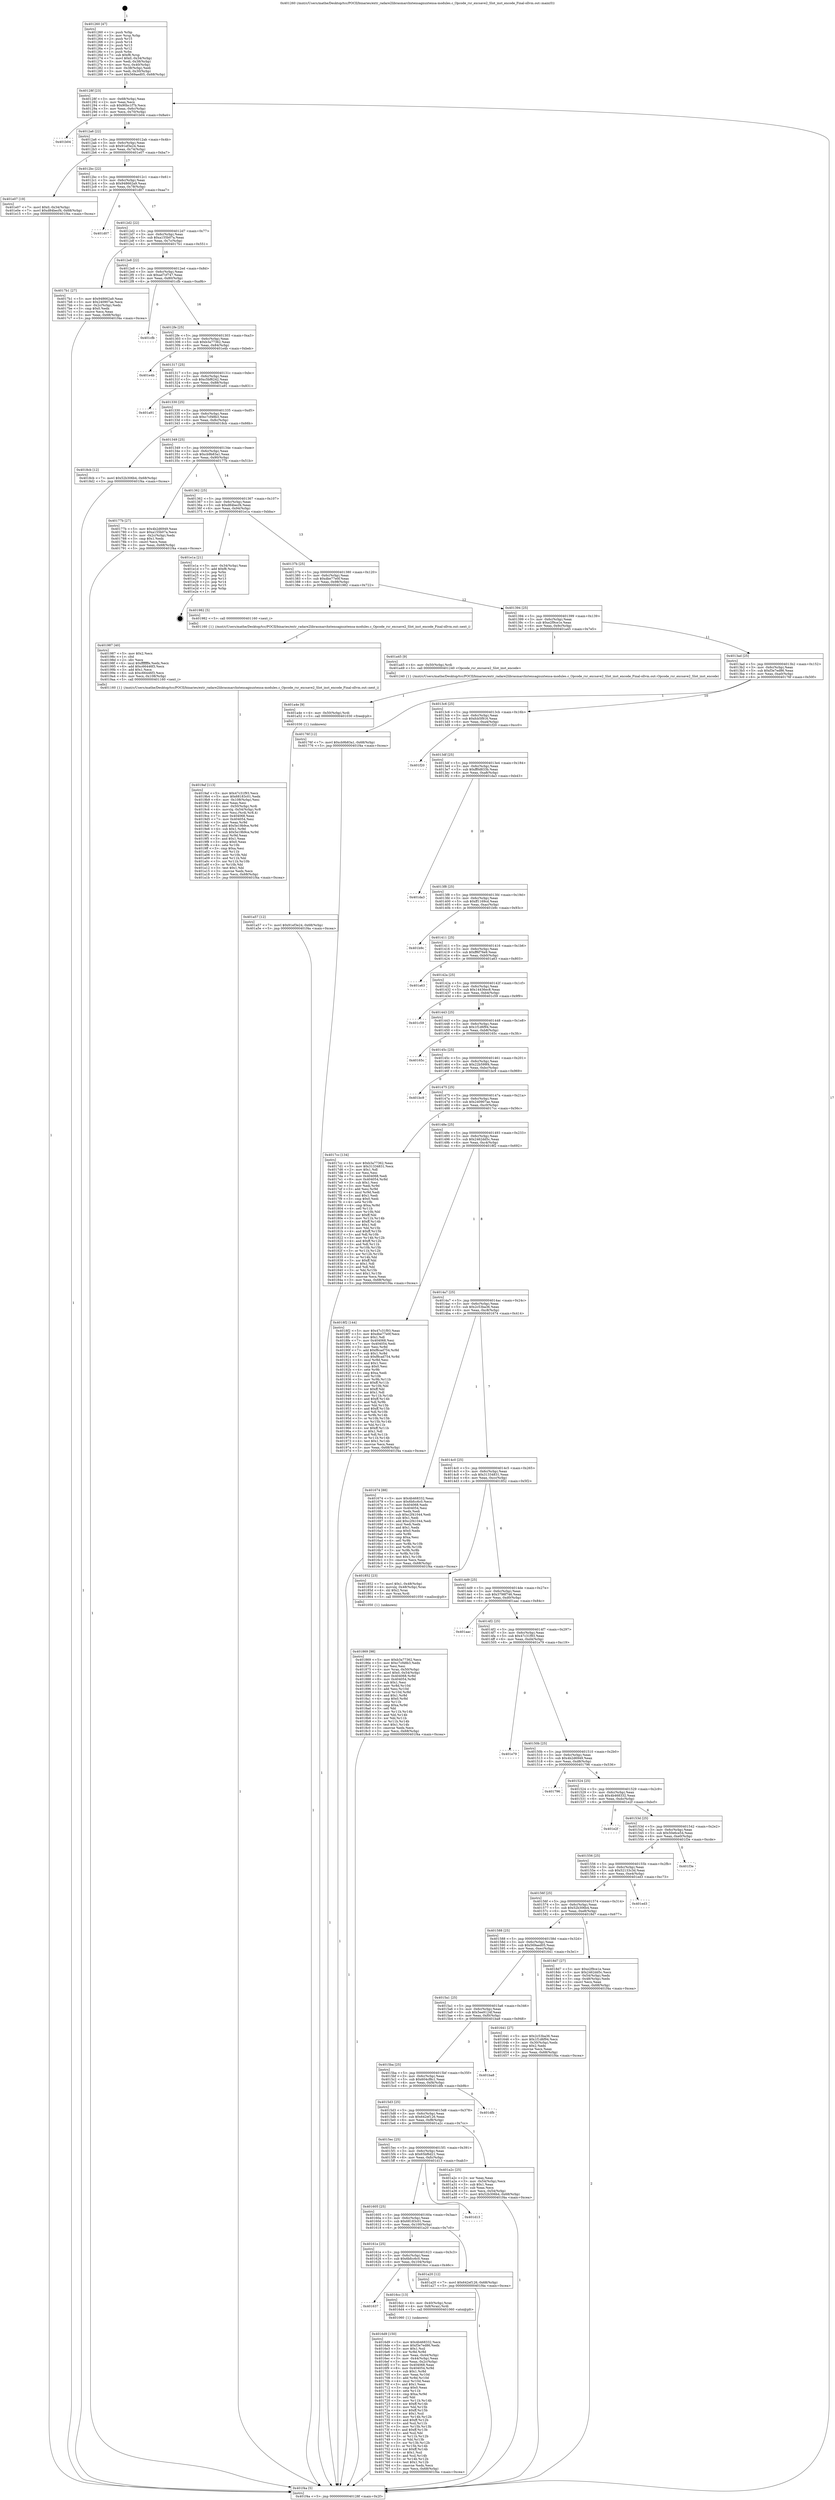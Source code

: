 digraph "0x401260" {
  label = "0x401260 (/mnt/c/Users/mathe/Desktop/tcc/POCII/binaries/extr_radare2librasmarchxtensagnuxtensa-modules.c_Opcode_rsr_excsave2_Slot_inst_encode_Final-ollvm.out::main(0))"
  labelloc = "t"
  node[shape=record]

  Entry [label="",width=0.3,height=0.3,shape=circle,fillcolor=black,style=filled]
  "0x40128f" [label="{
     0x40128f [23]\l
     | [instrs]\l
     &nbsp;&nbsp;0x40128f \<+3\>: mov -0x68(%rbp),%eax\l
     &nbsp;&nbsp;0x401292 \<+2\>: mov %eax,%ecx\l
     &nbsp;&nbsp;0x401294 \<+6\>: sub $0x90bc1f7b,%ecx\l
     &nbsp;&nbsp;0x40129a \<+3\>: mov %eax,-0x6c(%rbp)\l
     &nbsp;&nbsp;0x40129d \<+3\>: mov %ecx,-0x70(%rbp)\l
     &nbsp;&nbsp;0x4012a0 \<+6\>: je 0000000000401b04 \<main+0x8a4\>\l
  }"]
  "0x401b04" [label="{
     0x401b04\l
  }", style=dashed]
  "0x4012a6" [label="{
     0x4012a6 [22]\l
     | [instrs]\l
     &nbsp;&nbsp;0x4012a6 \<+5\>: jmp 00000000004012ab \<main+0x4b\>\l
     &nbsp;&nbsp;0x4012ab \<+3\>: mov -0x6c(%rbp),%eax\l
     &nbsp;&nbsp;0x4012ae \<+5\>: sub $0x91ef3e24,%eax\l
     &nbsp;&nbsp;0x4012b3 \<+3\>: mov %eax,-0x74(%rbp)\l
     &nbsp;&nbsp;0x4012b6 \<+6\>: je 0000000000401e07 \<main+0xba7\>\l
  }"]
  Exit [label="",width=0.3,height=0.3,shape=circle,fillcolor=black,style=filled,peripheries=2]
  "0x401e07" [label="{
     0x401e07 [19]\l
     | [instrs]\l
     &nbsp;&nbsp;0x401e07 \<+7\>: movl $0x0,-0x34(%rbp)\l
     &nbsp;&nbsp;0x401e0e \<+7\>: movl $0xd84becf4,-0x68(%rbp)\l
     &nbsp;&nbsp;0x401e15 \<+5\>: jmp 0000000000401f4a \<main+0xcea\>\l
  }"]
  "0x4012bc" [label="{
     0x4012bc [22]\l
     | [instrs]\l
     &nbsp;&nbsp;0x4012bc \<+5\>: jmp 00000000004012c1 \<main+0x61\>\l
     &nbsp;&nbsp;0x4012c1 \<+3\>: mov -0x6c(%rbp),%eax\l
     &nbsp;&nbsp;0x4012c4 \<+5\>: sub $0x948662a9,%eax\l
     &nbsp;&nbsp;0x4012c9 \<+3\>: mov %eax,-0x78(%rbp)\l
     &nbsp;&nbsp;0x4012cc \<+6\>: je 0000000000401d07 \<main+0xaa7\>\l
  }"]
  "0x401a57" [label="{
     0x401a57 [12]\l
     | [instrs]\l
     &nbsp;&nbsp;0x401a57 \<+7\>: movl $0x91ef3e24,-0x68(%rbp)\l
     &nbsp;&nbsp;0x401a5e \<+5\>: jmp 0000000000401f4a \<main+0xcea\>\l
  }"]
  "0x401d07" [label="{
     0x401d07\l
  }", style=dashed]
  "0x4012d2" [label="{
     0x4012d2 [22]\l
     | [instrs]\l
     &nbsp;&nbsp;0x4012d2 \<+5\>: jmp 00000000004012d7 \<main+0x77\>\l
     &nbsp;&nbsp;0x4012d7 \<+3\>: mov -0x6c(%rbp),%eax\l
     &nbsp;&nbsp;0x4012da \<+5\>: sub $0xa155b07a,%eax\l
     &nbsp;&nbsp;0x4012df \<+3\>: mov %eax,-0x7c(%rbp)\l
     &nbsp;&nbsp;0x4012e2 \<+6\>: je 00000000004017b1 \<main+0x551\>\l
  }"]
  "0x401a4e" [label="{
     0x401a4e [9]\l
     | [instrs]\l
     &nbsp;&nbsp;0x401a4e \<+4\>: mov -0x50(%rbp),%rdi\l
     &nbsp;&nbsp;0x401a52 \<+5\>: call 0000000000401030 \<free@plt\>\l
     | [calls]\l
     &nbsp;&nbsp;0x401030 \{1\} (unknown)\l
  }"]
  "0x4017b1" [label="{
     0x4017b1 [27]\l
     | [instrs]\l
     &nbsp;&nbsp;0x4017b1 \<+5\>: mov $0x948662a9,%eax\l
     &nbsp;&nbsp;0x4017b6 \<+5\>: mov $0x240907ae,%ecx\l
     &nbsp;&nbsp;0x4017bb \<+3\>: mov -0x2c(%rbp),%edx\l
     &nbsp;&nbsp;0x4017be \<+3\>: cmp $0x0,%edx\l
     &nbsp;&nbsp;0x4017c1 \<+3\>: cmove %ecx,%eax\l
     &nbsp;&nbsp;0x4017c4 \<+3\>: mov %eax,-0x68(%rbp)\l
     &nbsp;&nbsp;0x4017c7 \<+5\>: jmp 0000000000401f4a \<main+0xcea\>\l
  }"]
  "0x4012e8" [label="{
     0x4012e8 [22]\l
     | [instrs]\l
     &nbsp;&nbsp;0x4012e8 \<+5\>: jmp 00000000004012ed \<main+0x8d\>\l
     &nbsp;&nbsp;0x4012ed \<+3\>: mov -0x6c(%rbp),%eax\l
     &nbsp;&nbsp;0x4012f0 \<+5\>: sub $0xad7cf747,%eax\l
     &nbsp;&nbsp;0x4012f5 \<+3\>: mov %eax,-0x80(%rbp)\l
     &nbsp;&nbsp;0x4012f8 \<+6\>: je 0000000000401cfb \<main+0xa9b\>\l
  }"]
  "0x4019af" [label="{
     0x4019af [113]\l
     | [instrs]\l
     &nbsp;&nbsp;0x4019af \<+5\>: mov $0x47c31f93,%ecx\l
     &nbsp;&nbsp;0x4019b4 \<+5\>: mov $0x68183c01,%edx\l
     &nbsp;&nbsp;0x4019b9 \<+6\>: mov -0x108(%rbp),%esi\l
     &nbsp;&nbsp;0x4019bf \<+3\>: imul %eax,%esi\l
     &nbsp;&nbsp;0x4019c2 \<+4\>: mov -0x50(%rbp),%rdi\l
     &nbsp;&nbsp;0x4019c6 \<+4\>: movslq -0x54(%rbp),%r8\l
     &nbsp;&nbsp;0x4019ca \<+4\>: mov %esi,(%rdi,%r8,4)\l
     &nbsp;&nbsp;0x4019ce \<+7\>: mov 0x404068,%eax\l
     &nbsp;&nbsp;0x4019d5 \<+7\>: mov 0x404054,%esi\l
     &nbsp;&nbsp;0x4019dc \<+3\>: mov %eax,%r9d\l
     &nbsp;&nbsp;0x4019df \<+7\>: add $0x5e19b9ce,%r9d\l
     &nbsp;&nbsp;0x4019e6 \<+4\>: sub $0x1,%r9d\l
     &nbsp;&nbsp;0x4019ea \<+7\>: sub $0x5e19b9ce,%r9d\l
     &nbsp;&nbsp;0x4019f1 \<+4\>: imul %r9d,%eax\l
     &nbsp;&nbsp;0x4019f5 \<+3\>: and $0x1,%eax\l
     &nbsp;&nbsp;0x4019f8 \<+3\>: cmp $0x0,%eax\l
     &nbsp;&nbsp;0x4019fb \<+4\>: sete %r10b\l
     &nbsp;&nbsp;0x4019ff \<+3\>: cmp $0xa,%esi\l
     &nbsp;&nbsp;0x401a02 \<+4\>: setl %r11b\l
     &nbsp;&nbsp;0x401a06 \<+3\>: mov %r10b,%bl\l
     &nbsp;&nbsp;0x401a09 \<+3\>: and %r11b,%bl\l
     &nbsp;&nbsp;0x401a0c \<+3\>: xor %r11b,%r10b\l
     &nbsp;&nbsp;0x401a0f \<+3\>: or %r10b,%bl\l
     &nbsp;&nbsp;0x401a12 \<+3\>: test $0x1,%bl\l
     &nbsp;&nbsp;0x401a15 \<+3\>: cmovne %edx,%ecx\l
     &nbsp;&nbsp;0x401a18 \<+3\>: mov %ecx,-0x68(%rbp)\l
     &nbsp;&nbsp;0x401a1b \<+5\>: jmp 0000000000401f4a \<main+0xcea\>\l
  }"]
  "0x401cfb" [label="{
     0x401cfb\l
  }", style=dashed]
  "0x4012fe" [label="{
     0x4012fe [25]\l
     | [instrs]\l
     &nbsp;&nbsp;0x4012fe \<+5\>: jmp 0000000000401303 \<main+0xa3\>\l
     &nbsp;&nbsp;0x401303 \<+3\>: mov -0x6c(%rbp),%eax\l
     &nbsp;&nbsp;0x401306 \<+5\>: sub $0xb3a77362,%eax\l
     &nbsp;&nbsp;0x40130b \<+6\>: mov %eax,-0x84(%rbp)\l
     &nbsp;&nbsp;0x401311 \<+6\>: je 0000000000401e4b \<main+0xbeb\>\l
  }"]
  "0x401987" [label="{
     0x401987 [40]\l
     | [instrs]\l
     &nbsp;&nbsp;0x401987 \<+5\>: mov $0x2,%ecx\l
     &nbsp;&nbsp;0x40198c \<+1\>: cltd\l
     &nbsp;&nbsp;0x40198d \<+2\>: idiv %ecx\l
     &nbsp;&nbsp;0x40198f \<+6\>: imul $0xfffffffe,%edx,%ecx\l
     &nbsp;&nbsp;0x401995 \<+6\>: add $0xc66446f3,%ecx\l
     &nbsp;&nbsp;0x40199b \<+3\>: add $0x1,%ecx\l
     &nbsp;&nbsp;0x40199e \<+6\>: sub $0xc66446f3,%ecx\l
     &nbsp;&nbsp;0x4019a4 \<+6\>: mov %ecx,-0x108(%rbp)\l
     &nbsp;&nbsp;0x4019aa \<+5\>: call 0000000000401160 \<next_i\>\l
     | [calls]\l
     &nbsp;&nbsp;0x401160 \{1\} (/mnt/c/Users/mathe/Desktop/tcc/POCII/binaries/extr_radare2librasmarchxtensagnuxtensa-modules.c_Opcode_rsr_excsave2_Slot_inst_encode_Final-ollvm.out::next_i)\l
  }"]
  "0x401e4b" [label="{
     0x401e4b\l
  }", style=dashed]
  "0x401317" [label="{
     0x401317 [25]\l
     | [instrs]\l
     &nbsp;&nbsp;0x401317 \<+5\>: jmp 000000000040131c \<main+0xbc\>\l
     &nbsp;&nbsp;0x40131c \<+3\>: mov -0x6c(%rbp),%eax\l
     &nbsp;&nbsp;0x40131f \<+5\>: sub $0xc5bf6242,%eax\l
     &nbsp;&nbsp;0x401324 \<+6\>: mov %eax,-0x88(%rbp)\l
     &nbsp;&nbsp;0x40132a \<+6\>: je 0000000000401a91 \<main+0x831\>\l
  }"]
  "0x401869" [label="{
     0x401869 [98]\l
     | [instrs]\l
     &nbsp;&nbsp;0x401869 \<+5\>: mov $0xb3a77362,%ecx\l
     &nbsp;&nbsp;0x40186e \<+5\>: mov $0xc7cf48b3,%edx\l
     &nbsp;&nbsp;0x401873 \<+2\>: xor %esi,%esi\l
     &nbsp;&nbsp;0x401875 \<+4\>: mov %rax,-0x50(%rbp)\l
     &nbsp;&nbsp;0x401879 \<+7\>: movl $0x0,-0x54(%rbp)\l
     &nbsp;&nbsp;0x401880 \<+8\>: mov 0x404068,%r8d\l
     &nbsp;&nbsp;0x401888 \<+8\>: mov 0x404054,%r9d\l
     &nbsp;&nbsp;0x401890 \<+3\>: sub $0x1,%esi\l
     &nbsp;&nbsp;0x401893 \<+3\>: mov %r8d,%r10d\l
     &nbsp;&nbsp;0x401896 \<+3\>: add %esi,%r10d\l
     &nbsp;&nbsp;0x401899 \<+4\>: imul %r10d,%r8d\l
     &nbsp;&nbsp;0x40189d \<+4\>: and $0x1,%r8d\l
     &nbsp;&nbsp;0x4018a1 \<+4\>: cmp $0x0,%r8d\l
     &nbsp;&nbsp;0x4018a5 \<+4\>: sete %r11b\l
     &nbsp;&nbsp;0x4018a9 \<+4\>: cmp $0xa,%r9d\l
     &nbsp;&nbsp;0x4018ad \<+3\>: setl %bl\l
     &nbsp;&nbsp;0x4018b0 \<+3\>: mov %r11b,%r14b\l
     &nbsp;&nbsp;0x4018b3 \<+3\>: and %bl,%r14b\l
     &nbsp;&nbsp;0x4018b6 \<+3\>: xor %bl,%r11b\l
     &nbsp;&nbsp;0x4018b9 \<+3\>: or %r11b,%r14b\l
     &nbsp;&nbsp;0x4018bc \<+4\>: test $0x1,%r14b\l
     &nbsp;&nbsp;0x4018c0 \<+3\>: cmovne %edx,%ecx\l
     &nbsp;&nbsp;0x4018c3 \<+3\>: mov %ecx,-0x68(%rbp)\l
     &nbsp;&nbsp;0x4018c6 \<+5\>: jmp 0000000000401f4a \<main+0xcea\>\l
  }"]
  "0x401a91" [label="{
     0x401a91\l
  }", style=dashed]
  "0x401330" [label="{
     0x401330 [25]\l
     | [instrs]\l
     &nbsp;&nbsp;0x401330 \<+5\>: jmp 0000000000401335 \<main+0xd5\>\l
     &nbsp;&nbsp;0x401335 \<+3\>: mov -0x6c(%rbp),%eax\l
     &nbsp;&nbsp;0x401338 \<+5\>: sub $0xc7cf48b3,%eax\l
     &nbsp;&nbsp;0x40133d \<+6\>: mov %eax,-0x8c(%rbp)\l
     &nbsp;&nbsp;0x401343 \<+6\>: je 00000000004018cb \<main+0x66b\>\l
  }"]
  "0x4016d9" [label="{
     0x4016d9 [150]\l
     | [instrs]\l
     &nbsp;&nbsp;0x4016d9 \<+5\>: mov $0x4b468332,%ecx\l
     &nbsp;&nbsp;0x4016de \<+5\>: mov $0xf3e7ed86,%edx\l
     &nbsp;&nbsp;0x4016e3 \<+3\>: mov $0x1,%sil\l
     &nbsp;&nbsp;0x4016e6 \<+3\>: xor %r8d,%r8d\l
     &nbsp;&nbsp;0x4016e9 \<+3\>: mov %eax,-0x44(%rbp)\l
     &nbsp;&nbsp;0x4016ec \<+3\>: mov -0x44(%rbp),%eax\l
     &nbsp;&nbsp;0x4016ef \<+3\>: mov %eax,-0x2c(%rbp)\l
     &nbsp;&nbsp;0x4016f2 \<+7\>: mov 0x404068,%eax\l
     &nbsp;&nbsp;0x4016f9 \<+8\>: mov 0x404054,%r9d\l
     &nbsp;&nbsp;0x401701 \<+4\>: sub $0x1,%r8d\l
     &nbsp;&nbsp;0x401705 \<+3\>: mov %eax,%r10d\l
     &nbsp;&nbsp;0x401708 \<+3\>: add %r8d,%r10d\l
     &nbsp;&nbsp;0x40170b \<+4\>: imul %r10d,%eax\l
     &nbsp;&nbsp;0x40170f \<+3\>: and $0x1,%eax\l
     &nbsp;&nbsp;0x401712 \<+3\>: cmp $0x0,%eax\l
     &nbsp;&nbsp;0x401715 \<+4\>: sete %r11b\l
     &nbsp;&nbsp;0x401719 \<+4\>: cmp $0xa,%r9d\l
     &nbsp;&nbsp;0x40171d \<+3\>: setl %bl\l
     &nbsp;&nbsp;0x401720 \<+3\>: mov %r11b,%r14b\l
     &nbsp;&nbsp;0x401723 \<+4\>: xor $0xff,%r14b\l
     &nbsp;&nbsp;0x401727 \<+3\>: mov %bl,%r15b\l
     &nbsp;&nbsp;0x40172a \<+4\>: xor $0xff,%r15b\l
     &nbsp;&nbsp;0x40172e \<+4\>: xor $0x1,%sil\l
     &nbsp;&nbsp;0x401732 \<+3\>: mov %r14b,%r12b\l
     &nbsp;&nbsp;0x401735 \<+4\>: and $0xff,%r12b\l
     &nbsp;&nbsp;0x401739 \<+3\>: and %sil,%r11b\l
     &nbsp;&nbsp;0x40173c \<+3\>: mov %r15b,%r13b\l
     &nbsp;&nbsp;0x40173f \<+4\>: and $0xff,%r13b\l
     &nbsp;&nbsp;0x401743 \<+3\>: and %sil,%bl\l
     &nbsp;&nbsp;0x401746 \<+3\>: or %r11b,%r12b\l
     &nbsp;&nbsp;0x401749 \<+3\>: or %bl,%r13b\l
     &nbsp;&nbsp;0x40174c \<+3\>: xor %r13b,%r12b\l
     &nbsp;&nbsp;0x40174f \<+3\>: or %r15b,%r14b\l
     &nbsp;&nbsp;0x401752 \<+4\>: xor $0xff,%r14b\l
     &nbsp;&nbsp;0x401756 \<+4\>: or $0x1,%sil\l
     &nbsp;&nbsp;0x40175a \<+3\>: and %sil,%r14b\l
     &nbsp;&nbsp;0x40175d \<+3\>: or %r14b,%r12b\l
     &nbsp;&nbsp;0x401760 \<+4\>: test $0x1,%r12b\l
     &nbsp;&nbsp;0x401764 \<+3\>: cmovne %edx,%ecx\l
     &nbsp;&nbsp;0x401767 \<+3\>: mov %ecx,-0x68(%rbp)\l
     &nbsp;&nbsp;0x40176a \<+5\>: jmp 0000000000401f4a \<main+0xcea\>\l
  }"]
  "0x4018cb" [label="{
     0x4018cb [12]\l
     | [instrs]\l
     &nbsp;&nbsp;0x4018cb \<+7\>: movl $0x52b306b4,-0x68(%rbp)\l
     &nbsp;&nbsp;0x4018d2 \<+5\>: jmp 0000000000401f4a \<main+0xcea\>\l
  }"]
  "0x401349" [label="{
     0x401349 [25]\l
     | [instrs]\l
     &nbsp;&nbsp;0x401349 \<+5\>: jmp 000000000040134e \<main+0xee\>\l
     &nbsp;&nbsp;0x40134e \<+3\>: mov -0x6c(%rbp),%eax\l
     &nbsp;&nbsp;0x401351 \<+5\>: sub $0xcb9b83a1,%eax\l
     &nbsp;&nbsp;0x401356 \<+6\>: mov %eax,-0x90(%rbp)\l
     &nbsp;&nbsp;0x40135c \<+6\>: je 000000000040177b \<main+0x51b\>\l
  }"]
  "0x401637" [label="{
     0x401637\l
  }", style=dashed]
  "0x40177b" [label="{
     0x40177b [27]\l
     | [instrs]\l
     &nbsp;&nbsp;0x40177b \<+5\>: mov $0x4b2d6949,%eax\l
     &nbsp;&nbsp;0x401780 \<+5\>: mov $0xa155b07a,%ecx\l
     &nbsp;&nbsp;0x401785 \<+3\>: mov -0x2c(%rbp),%edx\l
     &nbsp;&nbsp;0x401788 \<+3\>: cmp $0x1,%edx\l
     &nbsp;&nbsp;0x40178b \<+3\>: cmovl %ecx,%eax\l
     &nbsp;&nbsp;0x40178e \<+3\>: mov %eax,-0x68(%rbp)\l
     &nbsp;&nbsp;0x401791 \<+5\>: jmp 0000000000401f4a \<main+0xcea\>\l
  }"]
  "0x401362" [label="{
     0x401362 [25]\l
     | [instrs]\l
     &nbsp;&nbsp;0x401362 \<+5\>: jmp 0000000000401367 \<main+0x107\>\l
     &nbsp;&nbsp;0x401367 \<+3\>: mov -0x6c(%rbp),%eax\l
     &nbsp;&nbsp;0x40136a \<+5\>: sub $0xd84becf4,%eax\l
     &nbsp;&nbsp;0x40136f \<+6\>: mov %eax,-0x94(%rbp)\l
     &nbsp;&nbsp;0x401375 \<+6\>: je 0000000000401e1a \<main+0xbba\>\l
  }"]
  "0x4016cc" [label="{
     0x4016cc [13]\l
     | [instrs]\l
     &nbsp;&nbsp;0x4016cc \<+4\>: mov -0x40(%rbp),%rax\l
     &nbsp;&nbsp;0x4016d0 \<+4\>: mov 0x8(%rax),%rdi\l
     &nbsp;&nbsp;0x4016d4 \<+5\>: call 0000000000401060 \<atoi@plt\>\l
     | [calls]\l
     &nbsp;&nbsp;0x401060 \{1\} (unknown)\l
  }"]
  "0x401e1a" [label="{
     0x401e1a [21]\l
     | [instrs]\l
     &nbsp;&nbsp;0x401e1a \<+3\>: mov -0x34(%rbp),%eax\l
     &nbsp;&nbsp;0x401e1d \<+7\>: add $0xf8,%rsp\l
     &nbsp;&nbsp;0x401e24 \<+1\>: pop %rbx\l
     &nbsp;&nbsp;0x401e25 \<+2\>: pop %r12\l
     &nbsp;&nbsp;0x401e27 \<+2\>: pop %r13\l
     &nbsp;&nbsp;0x401e29 \<+2\>: pop %r14\l
     &nbsp;&nbsp;0x401e2b \<+2\>: pop %r15\l
     &nbsp;&nbsp;0x401e2d \<+1\>: pop %rbp\l
     &nbsp;&nbsp;0x401e2e \<+1\>: ret\l
  }"]
  "0x40137b" [label="{
     0x40137b [25]\l
     | [instrs]\l
     &nbsp;&nbsp;0x40137b \<+5\>: jmp 0000000000401380 \<main+0x120\>\l
     &nbsp;&nbsp;0x401380 \<+3\>: mov -0x6c(%rbp),%eax\l
     &nbsp;&nbsp;0x401383 \<+5\>: sub $0xdbe77e0f,%eax\l
     &nbsp;&nbsp;0x401388 \<+6\>: mov %eax,-0x98(%rbp)\l
     &nbsp;&nbsp;0x40138e \<+6\>: je 0000000000401982 \<main+0x722\>\l
  }"]
  "0x40161e" [label="{
     0x40161e [25]\l
     | [instrs]\l
     &nbsp;&nbsp;0x40161e \<+5\>: jmp 0000000000401623 \<main+0x3c3\>\l
     &nbsp;&nbsp;0x401623 \<+3\>: mov -0x6c(%rbp),%eax\l
     &nbsp;&nbsp;0x401626 \<+5\>: sub $0x6bfcc6c0,%eax\l
     &nbsp;&nbsp;0x40162b \<+6\>: mov %eax,-0x104(%rbp)\l
     &nbsp;&nbsp;0x401631 \<+6\>: je 00000000004016cc \<main+0x46c\>\l
  }"]
  "0x401982" [label="{
     0x401982 [5]\l
     | [instrs]\l
     &nbsp;&nbsp;0x401982 \<+5\>: call 0000000000401160 \<next_i\>\l
     | [calls]\l
     &nbsp;&nbsp;0x401160 \{1\} (/mnt/c/Users/mathe/Desktop/tcc/POCII/binaries/extr_radare2librasmarchxtensagnuxtensa-modules.c_Opcode_rsr_excsave2_Slot_inst_encode_Final-ollvm.out::next_i)\l
  }"]
  "0x401394" [label="{
     0x401394 [25]\l
     | [instrs]\l
     &nbsp;&nbsp;0x401394 \<+5\>: jmp 0000000000401399 \<main+0x139\>\l
     &nbsp;&nbsp;0x401399 \<+3\>: mov -0x6c(%rbp),%eax\l
     &nbsp;&nbsp;0x40139c \<+5\>: sub $0xe2f9ce1e,%eax\l
     &nbsp;&nbsp;0x4013a1 \<+6\>: mov %eax,-0x9c(%rbp)\l
     &nbsp;&nbsp;0x4013a7 \<+6\>: je 0000000000401a45 \<main+0x7e5\>\l
  }"]
  "0x401a20" [label="{
     0x401a20 [12]\l
     | [instrs]\l
     &nbsp;&nbsp;0x401a20 \<+7\>: movl $0x642ef126,-0x68(%rbp)\l
     &nbsp;&nbsp;0x401a27 \<+5\>: jmp 0000000000401f4a \<main+0xcea\>\l
  }"]
  "0x401a45" [label="{
     0x401a45 [9]\l
     | [instrs]\l
     &nbsp;&nbsp;0x401a45 \<+4\>: mov -0x50(%rbp),%rdi\l
     &nbsp;&nbsp;0x401a49 \<+5\>: call 0000000000401240 \<Opcode_rsr_excsave2_Slot_inst_encode\>\l
     | [calls]\l
     &nbsp;&nbsp;0x401240 \{1\} (/mnt/c/Users/mathe/Desktop/tcc/POCII/binaries/extr_radare2librasmarchxtensagnuxtensa-modules.c_Opcode_rsr_excsave2_Slot_inst_encode_Final-ollvm.out::Opcode_rsr_excsave2_Slot_inst_encode)\l
  }"]
  "0x4013ad" [label="{
     0x4013ad [25]\l
     | [instrs]\l
     &nbsp;&nbsp;0x4013ad \<+5\>: jmp 00000000004013b2 \<main+0x152\>\l
     &nbsp;&nbsp;0x4013b2 \<+3\>: mov -0x6c(%rbp),%eax\l
     &nbsp;&nbsp;0x4013b5 \<+5\>: sub $0xf3e7ed86,%eax\l
     &nbsp;&nbsp;0x4013ba \<+6\>: mov %eax,-0xa0(%rbp)\l
     &nbsp;&nbsp;0x4013c0 \<+6\>: je 000000000040176f \<main+0x50f\>\l
  }"]
  "0x401605" [label="{
     0x401605 [25]\l
     | [instrs]\l
     &nbsp;&nbsp;0x401605 \<+5\>: jmp 000000000040160a \<main+0x3aa\>\l
     &nbsp;&nbsp;0x40160a \<+3\>: mov -0x6c(%rbp),%eax\l
     &nbsp;&nbsp;0x40160d \<+5\>: sub $0x68183c01,%eax\l
     &nbsp;&nbsp;0x401612 \<+6\>: mov %eax,-0x100(%rbp)\l
     &nbsp;&nbsp;0x401618 \<+6\>: je 0000000000401a20 \<main+0x7c0\>\l
  }"]
  "0x40176f" [label="{
     0x40176f [12]\l
     | [instrs]\l
     &nbsp;&nbsp;0x40176f \<+7\>: movl $0xcb9b83a1,-0x68(%rbp)\l
     &nbsp;&nbsp;0x401776 \<+5\>: jmp 0000000000401f4a \<main+0xcea\>\l
  }"]
  "0x4013c6" [label="{
     0x4013c6 [25]\l
     | [instrs]\l
     &nbsp;&nbsp;0x4013c6 \<+5\>: jmp 00000000004013cb \<main+0x16b\>\l
     &nbsp;&nbsp;0x4013cb \<+3\>: mov -0x6c(%rbp),%eax\l
     &nbsp;&nbsp;0x4013ce \<+5\>: sub $0xfcb5f916,%eax\l
     &nbsp;&nbsp;0x4013d3 \<+6\>: mov %eax,-0xa4(%rbp)\l
     &nbsp;&nbsp;0x4013d9 \<+6\>: je 0000000000401f20 \<main+0xcc0\>\l
  }"]
  "0x401d13" [label="{
     0x401d13\l
  }", style=dashed]
  "0x401f20" [label="{
     0x401f20\l
  }", style=dashed]
  "0x4013df" [label="{
     0x4013df [25]\l
     | [instrs]\l
     &nbsp;&nbsp;0x4013df \<+5\>: jmp 00000000004013e4 \<main+0x184\>\l
     &nbsp;&nbsp;0x4013e4 \<+3\>: mov -0x6c(%rbp),%eax\l
     &nbsp;&nbsp;0x4013e7 \<+5\>: sub $0xff0d833b,%eax\l
     &nbsp;&nbsp;0x4013ec \<+6\>: mov %eax,-0xa8(%rbp)\l
     &nbsp;&nbsp;0x4013f2 \<+6\>: je 0000000000401da3 \<main+0xb43\>\l
  }"]
  "0x4015ec" [label="{
     0x4015ec [25]\l
     | [instrs]\l
     &nbsp;&nbsp;0x4015ec \<+5\>: jmp 00000000004015f1 \<main+0x391\>\l
     &nbsp;&nbsp;0x4015f1 \<+3\>: mov -0x6c(%rbp),%eax\l
     &nbsp;&nbsp;0x4015f4 \<+5\>: sub $0x65bf6d21,%eax\l
     &nbsp;&nbsp;0x4015f9 \<+6\>: mov %eax,-0xfc(%rbp)\l
     &nbsp;&nbsp;0x4015ff \<+6\>: je 0000000000401d13 \<main+0xab3\>\l
  }"]
  "0x401da3" [label="{
     0x401da3\l
  }", style=dashed]
  "0x4013f8" [label="{
     0x4013f8 [25]\l
     | [instrs]\l
     &nbsp;&nbsp;0x4013f8 \<+5\>: jmp 00000000004013fd \<main+0x19d\>\l
     &nbsp;&nbsp;0x4013fd \<+3\>: mov -0x6c(%rbp),%eax\l
     &nbsp;&nbsp;0x401400 \<+5\>: sub $0xff1169cd,%eax\l
     &nbsp;&nbsp;0x401405 \<+6\>: mov %eax,-0xac(%rbp)\l
     &nbsp;&nbsp;0x40140b \<+6\>: je 0000000000401b9c \<main+0x93c\>\l
  }"]
  "0x401a2c" [label="{
     0x401a2c [25]\l
     | [instrs]\l
     &nbsp;&nbsp;0x401a2c \<+2\>: xor %eax,%eax\l
     &nbsp;&nbsp;0x401a2e \<+3\>: mov -0x54(%rbp),%ecx\l
     &nbsp;&nbsp;0x401a31 \<+3\>: sub $0x1,%eax\l
     &nbsp;&nbsp;0x401a34 \<+2\>: sub %eax,%ecx\l
     &nbsp;&nbsp;0x401a36 \<+3\>: mov %ecx,-0x54(%rbp)\l
     &nbsp;&nbsp;0x401a39 \<+7\>: movl $0x52b306b4,-0x68(%rbp)\l
     &nbsp;&nbsp;0x401a40 \<+5\>: jmp 0000000000401f4a \<main+0xcea\>\l
  }"]
  "0x401b9c" [label="{
     0x401b9c\l
  }", style=dashed]
  "0x401411" [label="{
     0x401411 [25]\l
     | [instrs]\l
     &nbsp;&nbsp;0x401411 \<+5\>: jmp 0000000000401416 \<main+0x1b6\>\l
     &nbsp;&nbsp;0x401416 \<+3\>: mov -0x6c(%rbp),%eax\l
     &nbsp;&nbsp;0x401419 \<+5\>: sub $0xff6f76e9,%eax\l
     &nbsp;&nbsp;0x40141e \<+6\>: mov %eax,-0xb0(%rbp)\l
     &nbsp;&nbsp;0x401424 \<+6\>: je 0000000000401a63 \<main+0x803\>\l
  }"]
  "0x4015d3" [label="{
     0x4015d3 [25]\l
     | [instrs]\l
     &nbsp;&nbsp;0x4015d3 \<+5\>: jmp 00000000004015d8 \<main+0x378\>\l
     &nbsp;&nbsp;0x4015d8 \<+3\>: mov -0x6c(%rbp),%eax\l
     &nbsp;&nbsp;0x4015db \<+5\>: sub $0x642ef126,%eax\l
     &nbsp;&nbsp;0x4015e0 \<+6\>: mov %eax,-0xf8(%rbp)\l
     &nbsp;&nbsp;0x4015e6 \<+6\>: je 0000000000401a2c \<main+0x7cc\>\l
  }"]
  "0x401a63" [label="{
     0x401a63\l
  }", style=dashed]
  "0x40142a" [label="{
     0x40142a [25]\l
     | [instrs]\l
     &nbsp;&nbsp;0x40142a \<+5\>: jmp 000000000040142f \<main+0x1cf\>\l
     &nbsp;&nbsp;0x40142f \<+3\>: mov -0x6c(%rbp),%eax\l
     &nbsp;&nbsp;0x401432 \<+5\>: sub $0x14436ec8,%eax\l
     &nbsp;&nbsp;0x401437 \<+6\>: mov %eax,-0xb4(%rbp)\l
     &nbsp;&nbsp;0x40143d \<+6\>: je 0000000000401c59 \<main+0x9f9\>\l
  }"]
  "0x401dfb" [label="{
     0x401dfb\l
  }", style=dashed]
  "0x401c59" [label="{
     0x401c59\l
  }", style=dashed]
  "0x401443" [label="{
     0x401443 [25]\l
     | [instrs]\l
     &nbsp;&nbsp;0x401443 \<+5\>: jmp 0000000000401448 \<main+0x1e8\>\l
     &nbsp;&nbsp;0x401448 \<+3\>: mov -0x6c(%rbp),%eax\l
     &nbsp;&nbsp;0x40144b \<+5\>: sub $0x1f1d6f94,%eax\l
     &nbsp;&nbsp;0x401450 \<+6\>: mov %eax,-0xb8(%rbp)\l
     &nbsp;&nbsp;0x401456 \<+6\>: je 000000000040165c \<main+0x3fc\>\l
  }"]
  "0x4015ba" [label="{
     0x4015ba [25]\l
     | [instrs]\l
     &nbsp;&nbsp;0x4015ba \<+5\>: jmp 00000000004015bf \<main+0x35f\>\l
     &nbsp;&nbsp;0x4015bf \<+3\>: mov -0x6c(%rbp),%eax\l
     &nbsp;&nbsp;0x4015c2 \<+5\>: sub $0x604cf8c1,%eax\l
     &nbsp;&nbsp;0x4015c7 \<+6\>: mov %eax,-0xf4(%rbp)\l
     &nbsp;&nbsp;0x4015cd \<+6\>: je 0000000000401dfb \<main+0xb9b\>\l
  }"]
  "0x40165c" [label="{
     0x40165c\l
  }", style=dashed]
  "0x40145c" [label="{
     0x40145c [25]\l
     | [instrs]\l
     &nbsp;&nbsp;0x40145c \<+5\>: jmp 0000000000401461 \<main+0x201\>\l
     &nbsp;&nbsp;0x401461 \<+3\>: mov -0x6c(%rbp),%eax\l
     &nbsp;&nbsp;0x401464 \<+5\>: sub $0x22b599f4,%eax\l
     &nbsp;&nbsp;0x401469 \<+6\>: mov %eax,-0xbc(%rbp)\l
     &nbsp;&nbsp;0x40146f \<+6\>: je 0000000000401bc9 \<main+0x969\>\l
  }"]
  "0x401ba8" [label="{
     0x401ba8\l
  }", style=dashed]
  "0x401bc9" [label="{
     0x401bc9\l
  }", style=dashed]
  "0x401475" [label="{
     0x401475 [25]\l
     | [instrs]\l
     &nbsp;&nbsp;0x401475 \<+5\>: jmp 000000000040147a \<main+0x21a\>\l
     &nbsp;&nbsp;0x40147a \<+3\>: mov -0x6c(%rbp),%eax\l
     &nbsp;&nbsp;0x40147d \<+5\>: sub $0x240907ae,%eax\l
     &nbsp;&nbsp;0x401482 \<+6\>: mov %eax,-0xc0(%rbp)\l
     &nbsp;&nbsp;0x401488 \<+6\>: je 00000000004017cc \<main+0x56c\>\l
  }"]
  "0x401260" [label="{
     0x401260 [47]\l
     | [instrs]\l
     &nbsp;&nbsp;0x401260 \<+1\>: push %rbp\l
     &nbsp;&nbsp;0x401261 \<+3\>: mov %rsp,%rbp\l
     &nbsp;&nbsp;0x401264 \<+2\>: push %r15\l
     &nbsp;&nbsp;0x401266 \<+2\>: push %r14\l
     &nbsp;&nbsp;0x401268 \<+2\>: push %r13\l
     &nbsp;&nbsp;0x40126a \<+2\>: push %r12\l
     &nbsp;&nbsp;0x40126c \<+1\>: push %rbx\l
     &nbsp;&nbsp;0x40126d \<+7\>: sub $0xf8,%rsp\l
     &nbsp;&nbsp;0x401274 \<+7\>: movl $0x0,-0x34(%rbp)\l
     &nbsp;&nbsp;0x40127b \<+3\>: mov %edi,-0x38(%rbp)\l
     &nbsp;&nbsp;0x40127e \<+4\>: mov %rsi,-0x40(%rbp)\l
     &nbsp;&nbsp;0x401282 \<+3\>: mov -0x38(%rbp),%edi\l
     &nbsp;&nbsp;0x401285 \<+3\>: mov %edi,-0x30(%rbp)\l
     &nbsp;&nbsp;0x401288 \<+7\>: movl $0x569aed05,-0x68(%rbp)\l
  }"]
  "0x4017cc" [label="{
     0x4017cc [134]\l
     | [instrs]\l
     &nbsp;&nbsp;0x4017cc \<+5\>: mov $0xb3a77362,%eax\l
     &nbsp;&nbsp;0x4017d1 \<+5\>: mov $0x31334831,%ecx\l
     &nbsp;&nbsp;0x4017d6 \<+2\>: mov $0x1,%dl\l
     &nbsp;&nbsp;0x4017d8 \<+2\>: xor %esi,%esi\l
     &nbsp;&nbsp;0x4017da \<+7\>: mov 0x404068,%edi\l
     &nbsp;&nbsp;0x4017e1 \<+8\>: mov 0x404054,%r8d\l
     &nbsp;&nbsp;0x4017e9 \<+3\>: sub $0x1,%esi\l
     &nbsp;&nbsp;0x4017ec \<+3\>: mov %edi,%r9d\l
     &nbsp;&nbsp;0x4017ef \<+3\>: add %esi,%r9d\l
     &nbsp;&nbsp;0x4017f2 \<+4\>: imul %r9d,%edi\l
     &nbsp;&nbsp;0x4017f6 \<+3\>: and $0x1,%edi\l
     &nbsp;&nbsp;0x4017f9 \<+3\>: cmp $0x0,%edi\l
     &nbsp;&nbsp;0x4017fc \<+4\>: sete %r10b\l
     &nbsp;&nbsp;0x401800 \<+4\>: cmp $0xa,%r8d\l
     &nbsp;&nbsp;0x401804 \<+4\>: setl %r11b\l
     &nbsp;&nbsp;0x401808 \<+3\>: mov %r10b,%bl\l
     &nbsp;&nbsp;0x40180b \<+3\>: xor $0xff,%bl\l
     &nbsp;&nbsp;0x40180e \<+3\>: mov %r11b,%r14b\l
     &nbsp;&nbsp;0x401811 \<+4\>: xor $0xff,%r14b\l
     &nbsp;&nbsp;0x401815 \<+3\>: xor $0x1,%dl\l
     &nbsp;&nbsp;0x401818 \<+3\>: mov %bl,%r15b\l
     &nbsp;&nbsp;0x40181b \<+4\>: and $0xff,%r15b\l
     &nbsp;&nbsp;0x40181f \<+3\>: and %dl,%r10b\l
     &nbsp;&nbsp;0x401822 \<+3\>: mov %r14b,%r12b\l
     &nbsp;&nbsp;0x401825 \<+4\>: and $0xff,%r12b\l
     &nbsp;&nbsp;0x401829 \<+3\>: and %dl,%r11b\l
     &nbsp;&nbsp;0x40182c \<+3\>: or %r10b,%r15b\l
     &nbsp;&nbsp;0x40182f \<+3\>: or %r11b,%r12b\l
     &nbsp;&nbsp;0x401832 \<+3\>: xor %r12b,%r15b\l
     &nbsp;&nbsp;0x401835 \<+3\>: or %r14b,%bl\l
     &nbsp;&nbsp;0x401838 \<+3\>: xor $0xff,%bl\l
     &nbsp;&nbsp;0x40183b \<+3\>: or $0x1,%dl\l
     &nbsp;&nbsp;0x40183e \<+2\>: and %dl,%bl\l
     &nbsp;&nbsp;0x401840 \<+3\>: or %bl,%r15b\l
     &nbsp;&nbsp;0x401843 \<+4\>: test $0x1,%r15b\l
     &nbsp;&nbsp;0x401847 \<+3\>: cmovne %ecx,%eax\l
     &nbsp;&nbsp;0x40184a \<+3\>: mov %eax,-0x68(%rbp)\l
     &nbsp;&nbsp;0x40184d \<+5\>: jmp 0000000000401f4a \<main+0xcea\>\l
  }"]
  "0x40148e" [label="{
     0x40148e [25]\l
     | [instrs]\l
     &nbsp;&nbsp;0x40148e \<+5\>: jmp 0000000000401493 \<main+0x233\>\l
     &nbsp;&nbsp;0x401493 \<+3\>: mov -0x6c(%rbp),%eax\l
     &nbsp;&nbsp;0x401496 \<+5\>: sub $0x2462dd5c,%eax\l
     &nbsp;&nbsp;0x40149b \<+6\>: mov %eax,-0xc4(%rbp)\l
     &nbsp;&nbsp;0x4014a1 \<+6\>: je 00000000004018f2 \<main+0x692\>\l
  }"]
  "0x401f4a" [label="{
     0x401f4a [5]\l
     | [instrs]\l
     &nbsp;&nbsp;0x401f4a \<+5\>: jmp 000000000040128f \<main+0x2f\>\l
  }"]
  "0x4018f2" [label="{
     0x4018f2 [144]\l
     | [instrs]\l
     &nbsp;&nbsp;0x4018f2 \<+5\>: mov $0x47c31f93,%eax\l
     &nbsp;&nbsp;0x4018f7 \<+5\>: mov $0xdbe77e0f,%ecx\l
     &nbsp;&nbsp;0x4018fc \<+2\>: mov $0x1,%dl\l
     &nbsp;&nbsp;0x4018fe \<+7\>: mov 0x404068,%esi\l
     &nbsp;&nbsp;0x401905 \<+7\>: mov 0x404054,%edi\l
     &nbsp;&nbsp;0x40190c \<+3\>: mov %esi,%r8d\l
     &nbsp;&nbsp;0x40190f \<+7\>: add $0xf8cad754,%r8d\l
     &nbsp;&nbsp;0x401916 \<+4\>: sub $0x1,%r8d\l
     &nbsp;&nbsp;0x40191a \<+7\>: sub $0xf8cad754,%r8d\l
     &nbsp;&nbsp;0x401921 \<+4\>: imul %r8d,%esi\l
     &nbsp;&nbsp;0x401925 \<+3\>: and $0x1,%esi\l
     &nbsp;&nbsp;0x401928 \<+3\>: cmp $0x0,%esi\l
     &nbsp;&nbsp;0x40192b \<+4\>: sete %r9b\l
     &nbsp;&nbsp;0x40192f \<+3\>: cmp $0xa,%edi\l
     &nbsp;&nbsp;0x401932 \<+4\>: setl %r10b\l
     &nbsp;&nbsp;0x401936 \<+3\>: mov %r9b,%r11b\l
     &nbsp;&nbsp;0x401939 \<+4\>: xor $0xff,%r11b\l
     &nbsp;&nbsp;0x40193d \<+3\>: mov %r10b,%bl\l
     &nbsp;&nbsp;0x401940 \<+3\>: xor $0xff,%bl\l
     &nbsp;&nbsp;0x401943 \<+3\>: xor $0x1,%dl\l
     &nbsp;&nbsp;0x401946 \<+3\>: mov %r11b,%r14b\l
     &nbsp;&nbsp;0x401949 \<+4\>: and $0xff,%r14b\l
     &nbsp;&nbsp;0x40194d \<+3\>: and %dl,%r9b\l
     &nbsp;&nbsp;0x401950 \<+3\>: mov %bl,%r15b\l
     &nbsp;&nbsp;0x401953 \<+4\>: and $0xff,%r15b\l
     &nbsp;&nbsp;0x401957 \<+3\>: and %dl,%r10b\l
     &nbsp;&nbsp;0x40195a \<+3\>: or %r9b,%r14b\l
     &nbsp;&nbsp;0x40195d \<+3\>: or %r10b,%r15b\l
     &nbsp;&nbsp;0x401960 \<+3\>: xor %r15b,%r14b\l
     &nbsp;&nbsp;0x401963 \<+3\>: or %bl,%r11b\l
     &nbsp;&nbsp;0x401966 \<+4\>: xor $0xff,%r11b\l
     &nbsp;&nbsp;0x40196a \<+3\>: or $0x1,%dl\l
     &nbsp;&nbsp;0x40196d \<+3\>: and %dl,%r11b\l
     &nbsp;&nbsp;0x401970 \<+3\>: or %r11b,%r14b\l
     &nbsp;&nbsp;0x401973 \<+4\>: test $0x1,%r14b\l
     &nbsp;&nbsp;0x401977 \<+3\>: cmovne %ecx,%eax\l
     &nbsp;&nbsp;0x40197a \<+3\>: mov %eax,-0x68(%rbp)\l
     &nbsp;&nbsp;0x40197d \<+5\>: jmp 0000000000401f4a \<main+0xcea\>\l
  }"]
  "0x4014a7" [label="{
     0x4014a7 [25]\l
     | [instrs]\l
     &nbsp;&nbsp;0x4014a7 \<+5\>: jmp 00000000004014ac \<main+0x24c\>\l
     &nbsp;&nbsp;0x4014ac \<+3\>: mov -0x6c(%rbp),%eax\l
     &nbsp;&nbsp;0x4014af \<+5\>: sub $0x2c53ba36,%eax\l
     &nbsp;&nbsp;0x4014b4 \<+6\>: mov %eax,-0xc8(%rbp)\l
     &nbsp;&nbsp;0x4014ba \<+6\>: je 0000000000401674 \<main+0x414\>\l
  }"]
  "0x4015a1" [label="{
     0x4015a1 [25]\l
     | [instrs]\l
     &nbsp;&nbsp;0x4015a1 \<+5\>: jmp 00000000004015a6 \<main+0x346\>\l
     &nbsp;&nbsp;0x4015a6 \<+3\>: mov -0x6c(%rbp),%eax\l
     &nbsp;&nbsp;0x4015a9 \<+5\>: sub $0x5ee9124f,%eax\l
     &nbsp;&nbsp;0x4015ae \<+6\>: mov %eax,-0xf0(%rbp)\l
     &nbsp;&nbsp;0x4015b4 \<+6\>: je 0000000000401ba8 \<main+0x948\>\l
  }"]
  "0x401674" [label="{
     0x401674 [88]\l
     | [instrs]\l
     &nbsp;&nbsp;0x401674 \<+5\>: mov $0x4b468332,%eax\l
     &nbsp;&nbsp;0x401679 \<+5\>: mov $0x6bfcc6c0,%ecx\l
     &nbsp;&nbsp;0x40167e \<+7\>: mov 0x404068,%edx\l
     &nbsp;&nbsp;0x401685 \<+7\>: mov 0x404054,%esi\l
     &nbsp;&nbsp;0x40168c \<+2\>: mov %edx,%edi\l
     &nbsp;&nbsp;0x40168e \<+6\>: sub $0xc2f41044,%edi\l
     &nbsp;&nbsp;0x401694 \<+3\>: sub $0x1,%edi\l
     &nbsp;&nbsp;0x401697 \<+6\>: add $0xc2f41044,%edi\l
     &nbsp;&nbsp;0x40169d \<+3\>: imul %edi,%edx\l
     &nbsp;&nbsp;0x4016a0 \<+3\>: and $0x1,%edx\l
     &nbsp;&nbsp;0x4016a3 \<+3\>: cmp $0x0,%edx\l
     &nbsp;&nbsp;0x4016a6 \<+4\>: sete %r8b\l
     &nbsp;&nbsp;0x4016aa \<+3\>: cmp $0xa,%esi\l
     &nbsp;&nbsp;0x4016ad \<+4\>: setl %r9b\l
     &nbsp;&nbsp;0x4016b1 \<+3\>: mov %r8b,%r10b\l
     &nbsp;&nbsp;0x4016b4 \<+3\>: and %r9b,%r10b\l
     &nbsp;&nbsp;0x4016b7 \<+3\>: xor %r9b,%r8b\l
     &nbsp;&nbsp;0x4016ba \<+3\>: or %r8b,%r10b\l
     &nbsp;&nbsp;0x4016bd \<+4\>: test $0x1,%r10b\l
     &nbsp;&nbsp;0x4016c1 \<+3\>: cmovne %ecx,%eax\l
     &nbsp;&nbsp;0x4016c4 \<+3\>: mov %eax,-0x68(%rbp)\l
     &nbsp;&nbsp;0x4016c7 \<+5\>: jmp 0000000000401f4a \<main+0xcea\>\l
  }"]
  "0x4014c0" [label="{
     0x4014c0 [25]\l
     | [instrs]\l
     &nbsp;&nbsp;0x4014c0 \<+5\>: jmp 00000000004014c5 \<main+0x265\>\l
     &nbsp;&nbsp;0x4014c5 \<+3\>: mov -0x6c(%rbp),%eax\l
     &nbsp;&nbsp;0x4014c8 \<+5\>: sub $0x31334831,%eax\l
     &nbsp;&nbsp;0x4014cd \<+6\>: mov %eax,-0xcc(%rbp)\l
     &nbsp;&nbsp;0x4014d3 \<+6\>: je 0000000000401852 \<main+0x5f2\>\l
  }"]
  "0x401641" [label="{
     0x401641 [27]\l
     | [instrs]\l
     &nbsp;&nbsp;0x401641 \<+5\>: mov $0x2c53ba36,%eax\l
     &nbsp;&nbsp;0x401646 \<+5\>: mov $0x1f1d6f94,%ecx\l
     &nbsp;&nbsp;0x40164b \<+3\>: mov -0x30(%rbp),%edx\l
     &nbsp;&nbsp;0x40164e \<+3\>: cmp $0x2,%edx\l
     &nbsp;&nbsp;0x401651 \<+3\>: cmovne %ecx,%eax\l
     &nbsp;&nbsp;0x401654 \<+3\>: mov %eax,-0x68(%rbp)\l
     &nbsp;&nbsp;0x401657 \<+5\>: jmp 0000000000401f4a \<main+0xcea\>\l
  }"]
  "0x401852" [label="{
     0x401852 [23]\l
     | [instrs]\l
     &nbsp;&nbsp;0x401852 \<+7\>: movl $0x1,-0x48(%rbp)\l
     &nbsp;&nbsp;0x401859 \<+4\>: movslq -0x48(%rbp),%rax\l
     &nbsp;&nbsp;0x40185d \<+4\>: shl $0x2,%rax\l
     &nbsp;&nbsp;0x401861 \<+3\>: mov %rax,%rdi\l
     &nbsp;&nbsp;0x401864 \<+5\>: call 0000000000401050 \<malloc@plt\>\l
     | [calls]\l
     &nbsp;&nbsp;0x401050 \{1\} (unknown)\l
  }"]
  "0x4014d9" [label="{
     0x4014d9 [25]\l
     | [instrs]\l
     &nbsp;&nbsp;0x4014d9 \<+5\>: jmp 00000000004014de \<main+0x27e\>\l
     &nbsp;&nbsp;0x4014de \<+3\>: mov -0x6c(%rbp),%eax\l
     &nbsp;&nbsp;0x4014e1 \<+5\>: sub $0x3798f746,%eax\l
     &nbsp;&nbsp;0x4014e6 \<+6\>: mov %eax,-0xd0(%rbp)\l
     &nbsp;&nbsp;0x4014ec \<+6\>: je 0000000000401aac \<main+0x84c\>\l
  }"]
  "0x401588" [label="{
     0x401588 [25]\l
     | [instrs]\l
     &nbsp;&nbsp;0x401588 \<+5\>: jmp 000000000040158d \<main+0x32d\>\l
     &nbsp;&nbsp;0x40158d \<+3\>: mov -0x6c(%rbp),%eax\l
     &nbsp;&nbsp;0x401590 \<+5\>: sub $0x569aed05,%eax\l
     &nbsp;&nbsp;0x401595 \<+6\>: mov %eax,-0xec(%rbp)\l
     &nbsp;&nbsp;0x40159b \<+6\>: je 0000000000401641 \<main+0x3e1\>\l
  }"]
  "0x401aac" [label="{
     0x401aac\l
  }", style=dashed]
  "0x4014f2" [label="{
     0x4014f2 [25]\l
     | [instrs]\l
     &nbsp;&nbsp;0x4014f2 \<+5\>: jmp 00000000004014f7 \<main+0x297\>\l
     &nbsp;&nbsp;0x4014f7 \<+3\>: mov -0x6c(%rbp),%eax\l
     &nbsp;&nbsp;0x4014fa \<+5\>: sub $0x47c31f93,%eax\l
     &nbsp;&nbsp;0x4014ff \<+6\>: mov %eax,-0xd4(%rbp)\l
     &nbsp;&nbsp;0x401505 \<+6\>: je 0000000000401e79 \<main+0xc19\>\l
  }"]
  "0x4018d7" [label="{
     0x4018d7 [27]\l
     | [instrs]\l
     &nbsp;&nbsp;0x4018d7 \<+5\>: mov $0xe2f9ce1e,%eax\l
     &nbsp;&nbsp;0x4018dc \<+5\>: mov $0x2462dd5c,%ecx\l
     &nbsp;&nbsp;0x4018e1 \<+3\>: mov -0x54(%rbp),%edx\l
     &nbsp;&nbsp;0x4018e4 \<+3\>: cmp -0x48(%rbp),%edx\l
     &nbsp;&nbsp;0x4018e7 \<+3\>: cmovl %ecx,%eax\l
     &nbsp;&nbsp;0x4018ea \<+3\>: mov %eax,-0x68(%rbp)\l
     &nbsp;&nbsp;0x4018ed \<+5\>: jmp 0000000000401f4a \<main+0xcea\>\l
  }"]
  "0x401e79" [label="{
     0x401e79\l
  }", style=dashed]
  "0x40150b" [label="{
     0x40150b [25]\l
     | [instrs]\l
     &nbsp;&nbsp;0x40150b \<+5\>: jmp 0000000000401510 \<main+0x2b0\>\l
     &nbsp;&nbsp;0x401510 \<+3\>: mov -0x6c(%rbp),%eax\l
     &nbsp;&nbsp;0x401513 \<+5\>: sub $0x4b2d6949,%eax\l
     &nbsp;&nbsp;0x401518 \<+6\>: mov %eax,-0xd8(%rbp)\l
     &nbsp;&nbsp;0x40151e \<+6\>: je 0000000000401796 \<main+0x536\>\l
  }"]
  "0x40156f" [label="{
     0x40156f [25]\l
     | [instrs]\l
     &nbsp;&nbsp;0x40156f \<+5\>: jmp 0000000000401574 \<main+0x314\>\l
     &nbsp;&nbsp;0x401574 \<+3\>: mov -0x6c(%rbp),%eax\l
     &nbsp;&nbsp;0x401577 \<+5\>: sub $0x52b306b4,%eax\l
     &nbsp;&nbsp;0x40157c \<+6\>: mov %eax,-0xe8(%rbp)\l
     &nbsp;&nbsp;0x401582 \<+6\>: je 00000000004018d7 \<main+0x677\>\l
  }"]
  "0x401796" [label="{
     0x401796\l
  }", style=dashed]
  "0x401524" [label="{
     0x401524 [25]\l
     | [instrs]\l
     &nbsp;&nbsp;0x401524 \<+5\>: jmp 0000000000401529 \<main+0x2c9\>\l
     &nbsp;&nbsp;0x401529 \<+3\>: mov -0x6c(%rbp),%eax\l
     &nbsp;&nbsp;0x40152c \<+5\>: sub $0x4b468332,%eax\l
     &nbsp;&nbsp;0x401531 \<+6\>: mov %eax,-0xdc(%rbp)\l
     &nbsp;&nbsp;0x401537 \<+6\>: je 0000000000401e2f \<main+0xbcf\>\l
  }"]
  "0x401ed3" [label="{
     0x401ed3\l
  }", style=dashed]
  "0x401e2f" [label="{
     0x401e2f\l
  }", style=dashed]
  "0x40153d" [label="{
     0x40153d [25]\l
     | [instrs]\l
     &nbsp;&nbsp;0x40153d \<+5\>: jmp 0000000000401542 \<main+0x2e2\>\l
     &nbsp;&nbsp;0x401542 \<+3\>: mov -0x6c(%rbp),%eax\l
     &nbsp;&nbsp;0x401545 \<+5\>: sub $0x50e6ce54,%eax\l
     &nbsp;&nbsp;0x40154a \<+6\>: mov %eax,-0xe0(%rbp)\l
     &nbsp;&nbsp;0x401550 \<+6\>: je 0000000000401f3e \<main+0xcde\>\l
  }"]
  "0x401556" [label="{
     0x401556 [25]\l
     | [instrs]\l
     &nbsp;&nbsp;0x401556 \<+5\>: jmp 000000000040155b \<main+0x2fb\>\l
     &nbsp;&nbsp;0x40155b \<+3\>: mov -0x6c(%rbp),%eax\l
     &nbsp;&nbsp;0x40155e \<+5\>: sub $0x52133c3d,%eax\l
     &nbsp;&nbsp;0x401563 \<+6\>: mov %eax,-0xe4(%rbp)\l
     &nbsp;&nbsp;0x401569 \<+6\>: je 0000000000401ed3 \<main+0xc73\>\l
  }"]
  "0x401f3e" [label="{
     0x401f3e\l
  }", style=dashed]
  Entry -> "0x401260" [label=" 1"]
  "0x40128f" -> "0x401b04" [label=" 0"]
  "0x40128f" -> "0x4012a6" [label=" 18"]
  "0x401e1a" -> Exit [label=" 1"]
  "0x4012a6" -> "0x401e07" [label=" 1"]
  "0x4012a6" -> "0x4012bc" [label=" 17"]
  "0x401e07" -> "0x401f4a" [label=" 1"]
  "0x4012bc" -> "0x401d07" [label=" 0"]
  "0x4012bc" -> "0x4012d2" [label=" 17"]
  "0x401a57" -> "0x401f4a" [label=" 1"]
  "0x4012d2" -> "0x4017b1" [label=" 1"]
  "0x4012d2" -> "0x4012e8" [label=" 16"]
  "0x401a4e" -> "0x401a57" [label=" 1"]
  "0x4012e8" -> "0x401cfb" [label=" 0"]
  "0x4012e8" -> "0x4012fe" [label=" 16"]
  "0x401a45" -> "0x401a4e" [label=" 1"]
  "0x4012fe" -> "0x401e4b" [label=" 0"]
  "0x4012fe" -> "0x401317" [label=" 16"]
  "0x401a2c" -> "0x401f4a" [label=" 1"]
  "0x401317" -> "0x401a91" [label=" 0"]
  "0x401317" -> "0x401330" [label=" 16"]
  "0x401a20" -> "0x401f4a" [label=" 1"]
  "0x401330" -> "0x4018cb" [label=" 1"]
  "0x401330" -> "0x401349" [label=" 15"]
  "0x4019af" -> "0x401f4a" [label=" 1"]
  "0x401349" -> "0x40177b" [label=" 1"]
  "0x401349" -> "0x401362" [label=" 14"]
  "0x401987" -> "0x4019af" [label=" 1"]
  "0x401362" -> "0x401e1a" [label=" 1"]
  "0x401362" -> "0x40137b" [label=" 13"]
  "0x401982" -> "0x401987" [label=" 1"]
  "0x40137b" -> "0x401982" [label=" 1"]
  "0x40137b" -> "0x401394" [label=" 12"]
  "0x4018d7" -> "0x401f4a" [label=" 2"]
  "0x401394" -> "0x401a45" [label=" 1"]
  "0x401394" -> "0x4013ad" [label=" 11"]
  "0x4018cb" -> "0x401f4a" [label=" 1"]
  "0x4013ad" -> "0x40176f" [label=" 1"]
  "0x4013ad" -> "0x4013c6" [label=" 10"]
  "0x401852" -> "0x401869" [label=" 1"]
  "0x4013c6" -> "0x401f20" [label=" 0"]
  "0x4013c6" -> "0x4013df" [label=" 10"]
  "0x4017cc" -> "0x401f4a" [label=" 1"]
  "0x4013df" -> "0x401da3" [label=" 0"]
  "0x4013df" -> "0x4013f8" [label=" 10"]
  "0x40177b" -> "0x401f4a" [label=" 1"]
  "0x4013f8" -> "0x401b9c" [label=" 0"]
  "0x4013f8" -> "0x401411" [label=" 10"]
  "0x40176f" -> "0x401f4a" [label=" 1"]
  "0x401411" -> "0x401a63" [label=" 0"]
  "0x401411" -> "0x40142a" [label=" 10"]
  "0x4016cc" -> "0x4016d9" [label=" 1"]
  "0x40142a" -> "0x401c59" [label=" 0"]
  "0x40142a" -> "0x401443" [label=" 10"]
  "0x40161e" -> "0x401637" [label=" 0"]
  "0x401443" -> "0x40165c" [label=" 0"]
  "0x401443" -> "0x40145c" [label=" 10"]
  "0x4018f2" -> "0x401f4a" [label=" 1"]
  "0x40145c" -> "0x401bc9" [label=" 0"]
  "0x40145c" -> "0x401475" [label=" 10"]
  "0x401605" -> "0x40161e" [label=" 1"]
  "0x401475" -> "0x4017cc" [label=" 1"]
  "0x401475" -> "0x40148e" [label=" 9"]
  "0x401869" -> "0x401f4a" [label=" 1"]
  "0x40148e" -> "0x4018f2" [label=" 1"]
  "0x40148e" -> "0x4014a7" [label=" 8"]
  "0x4015ec" -> "0x401605" [label=" 2"]
  "0x4014a7" -> "0x401674" [label=" 1"]
  "0x4014a7" -> "0x4014c0" [label=" 7"]
  "0x4015ec" -> "0x401d13" [label=" 0"]
  "0x4014c0" -> "0x401852" [label=" 1"]
  "0x4014c0" -> "0x4014d9" [label=" 6"]
  "0x4017b1" -> "0x401f4a" [label=" 1"]
  "0x4014d9" -> "0x401aac" [label=" 0"]
  "0x4014d9" -> "0x4014f2" [label=" 6"]
  "0x4015d3" -> "0x401a2c" [label=" 1"]
  "0x4014f2" -> "0x401e79" [label=" 0"]
  "0x4014f2" -> "0x40150b" [label=" 6"]
  "0x4016d9" -> "0x401f4a" [label=" 1"]
  "0x40150b" -> "0x401796" [label=" 0"]
  "0x40150b" -> "0x401524" [label=" 6"]
  "0x4015ba" -> "0x401dfb" [label=" 0"]
  "0x401524" -> "0x401e2f" [label=" 0"]
  "0x401524" -> "0x40153d" [label=" 6"]
  "0x40161e" -> "0x4016cc" [label=" 1"]
  "0x40153d" -> "0x401f3e" [label=" 0"]
  "0x40153d" -> "0x401556" [label=" 6"]
  "0x4015a1" -> "0x4015ba" [label=" 3"]
  "0x401556" -> "0x401ed3" [label=" 0"]
  "0x401556" -> "0x40156f" [label=" 6"]
  "0x4015ba" -> "0x4015d3" [label=" 3"]
  "0x40156f" -> "0x4018d7" [label=" 2"]
  "0x40156f" -> "0x401588" [label=" 4"]
  "0x4015d3" -> "0x4015ec" [label=" 2"]
  "0x401588" -> "0x401641" [label=" 1"]
  "0x401588" -> "0x4015a1" [label=" 3"]
  "0x401641" -> "0x401f4a" [label=" 1"]
  "0x401260" -> "0x40128f" [label=" 1"]
  "0x401f4a" -> "0x40128f" [label=" 17"]
  "0x401674" -> "0x401f4a" [label=" 1"]
  "0x401605" -> "0x401a20" [label=" 1"]
  "0x4015a1" -> "0x401ba8" [label=" 0"]
}
